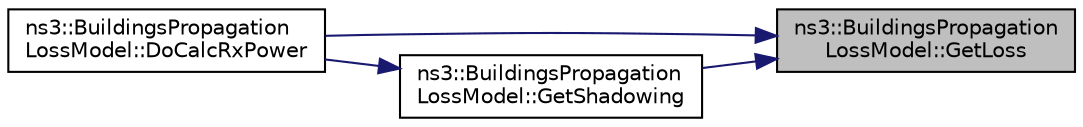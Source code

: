 digraph "ns3::BuildingsPropagationLossModel::GetLoss"
{
 // LATEX_PDF_SIZE
  edge [fontname="Helvetica",fontsize="10",labelfontname="Helvetica",labelfontsize="10"];
  node [fontname="Helvetica",fontsize="10",shape=record];
  rankdir="RL";
  Node1 [label="ns3::BuildingsPropagation\lLossModel::GetLoss",height=0.2,width=0.4,color="black", fillcolor="grey75", style="filled", fontcolor="black",tooltip=" "];
  Node1 -> Node2 [dir="back",color="midnightblue",fontsize="10",style="solid",fontname="Helvetica"];
  Node2 [label="ns3::BuildingsPropagation\lLossModel::DoCalcRxPower",height=0.2,width=0.4,color="black", fillcolor="white", style="filled",URL="$classns3_1_1_buildings_propagation_loss_model.html#aa8c4adcfa921406cc66381de394716e3",tooltip="Returns the Rx Power taking into account only the particular PropagationLossModel."];
  Node1 -> Node3 [dir="back",color="midnightblue",fontsize="10",style="solid",fontname="Helvetica"];
  Node3 [label="ns3::BuildingsPropagation\lLossModel::GetShadowing",height=0.2,width=0.4,color="black", fillcolor="white", style="filled",URL="$classns3_1_1_buildings_propagation_loss_model.html#a37229fc4c16734cfca7b0c63d065336e",tooltip=" "];
  Node3 -> Node2 [dir="back",color="midnightblue",fontsize="10",style="solid",fontname="Helvetica"];
}
